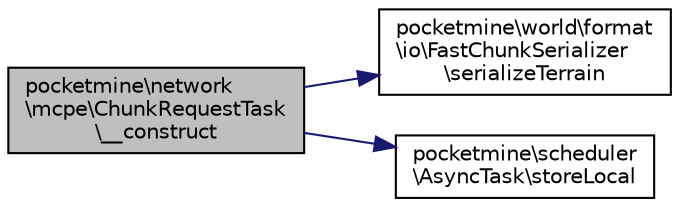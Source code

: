 digraph "pocketmine\network\mcpe\ChunkRequestTask\__construct"
{
 // INTERACTIVE_SVG=YES
 // LATEX_PDF_SIZE
  edge [fontname="Helvetica",fontsize="10",labelfontname="Helvetica",labelfontsize="10"];
  node [fontname="Helvetica",fontsize="10",shape=record];
  rankdir="LR";
  Node1 [label="pocketmine\\network\l\\mcpe\\ChunkRequestTask\l\\__construct",height=0.2,width=0.4,color="black", fillcolor="grey75", style="filled", fontcolor="black",tooltip=" "];
  Node1 -> Node2 [color="midnightblue",fontsize="10",style="solid",fontname="Helvetica"];
  Node2 [label="pocketmine\\world\\format\l\\io\\FastChunkSerializer\l\\serializeTerrain",height=0.2,width=0.4,color="black", fillcolor="white", style="filled",URL="$d3/d4d/classpocketmine_1_1world_1_1format_1_1io_1_1_fast_chunk_serializer.html#a957ebcc9f161151638bbe0cbfaae70d1",tooltip=" "];
  Node1 -> Node3 [color="midnightblue",fontsize="10",style="solid",fontname="Helvetica"];
  Node3 [label="pocketmine\\scheduler\l\\AsyncTask\\storeLocal",height=0.2,width=0.4,color="black", fillcolor="white", style="filled",URL="$df/dfa/classpocketmine_1_1scheduler_1_1_async_task.html#ab5e5e139bf17f0880c19b9cd6b593c8b",tooltip=" "];
}
